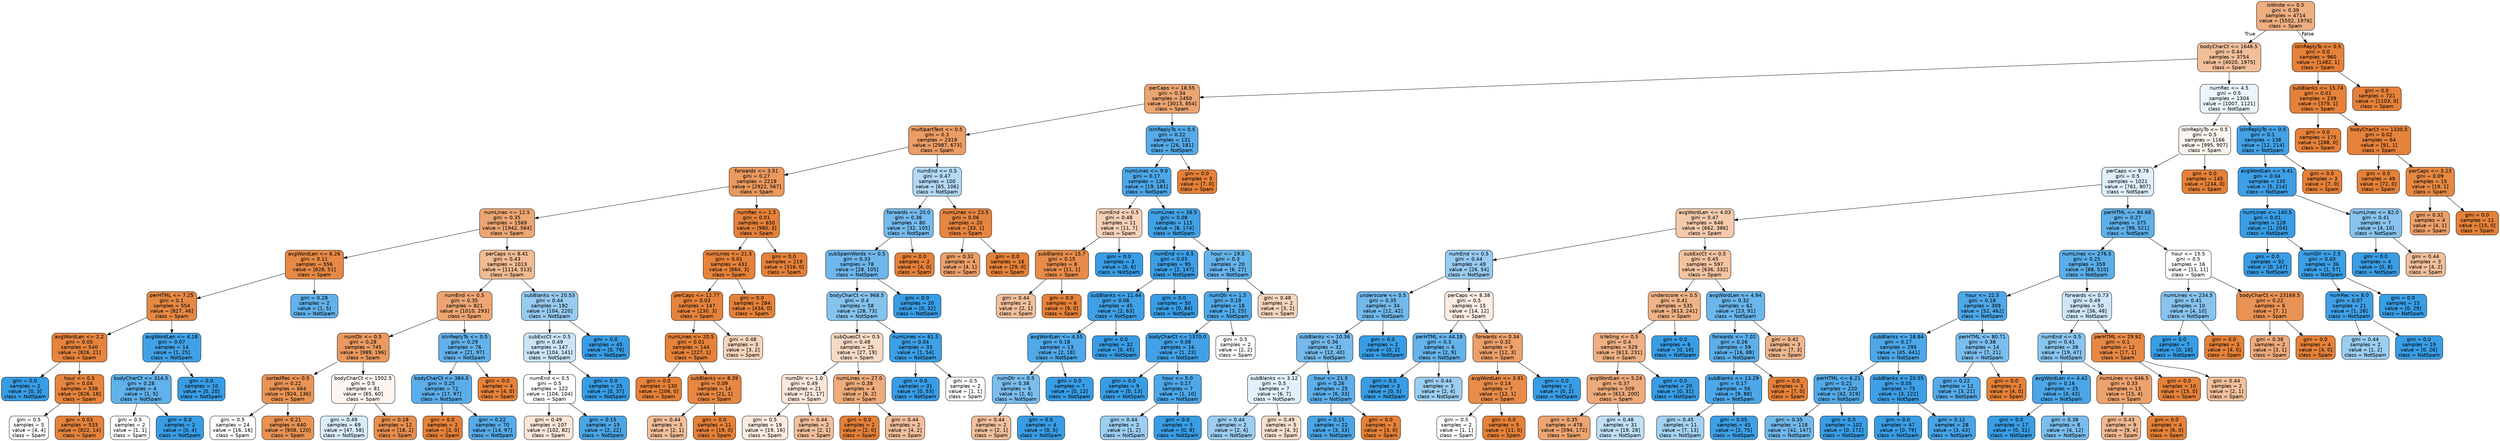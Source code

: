 digraph Tree {
node [shape=box, style="filled, rounded", color="black", fontname=helvetica] ;
edge [fontname=helvetica] ;
0 [label="isWrote <= 0.5\ngini = 0.39\nsamples = 4714\nvalue = [5502, 1976]\nclass = Spam", fillcolor="#eeae80"] ;
1 [label="bodyCharCt <= 1646.5\ngini = 0.44\nsamples = 3754\nvalue = [4020, 1975]\nclass = Spam", fillcolor="#f2bf9a"] ;
0 -> 1 [labeldistance=2.5, labelangle=45, headlabel="True"] ;
2 [label="perCaps <= 18.55\ngini = 0.34\nsamples = 2450\nvalue = [3013, 854]\nclass = Spam", fillcolor="#eca571"] ;
1 -> 2 ;
3 [label="multipartText <= 0.5\ngini = 0.3\nsamples = 2319\nvalue = [2987, 673]\nclass = Spam", fillcolor="#eb9d66"] ;
2 -> 3 ;
4 [label="forwards <= 3.51\ngini = 0.27\nsamples = 2219\nvalue = [2922, 567]\nclass = Spam", fillcolor="#ea995f"] ;
3 -> 4 ;
5 [label="numLines <= 12.5\ngini = 0.35\nsamples = 1569\nvalue = [1942, 564]\nclass = Spam", fillcolor="#eda673"] ;
4 -> 5 ;
6 [label="avgWordLen <= 6.26\ngini = 0.11\nsamples = 556\nvalue = [828, 51]\nclass = Spam", fillcolor="#e78945"] ;
5 -> 6 ;
7 [label="perHTML <= 7.25\ngini = 0.1\nsamples = 554\nvalue = [827, 46]\nclass = Spam", fillcolor="#e68844"] ;
6 -> 7 ;
8 [label="avgWordLen <= 2.2\ngini = 0.05\nsamples = 540\nvalue = [826, 21]\nclass = Spam", fillcolor="#e6843e"] ;
7 -> 8 ;
9 [label="gini = 0.0\nsamples = 2\nvalue = [0, 3]\nclass = NotSpam", fillcolor="#399de5"] ;
8 -> 9 ;
10 [label="hour <= 0.5\ngini = 0.04\nsamples = 538\nvalue = [826, 18]\nclass = Spam", fillcolor="#e6843d"] ;
8 -> 10 ;
11 [label="gini = 0.5\nsamples = 5\nvalue = [4, 4]\nclass = Spam", fillcolor="#ffffff"] ;
10 -> 11 ;
12 [label="gini = 0.03\nsamples = 533\nvalue = [822, 14]\nclass = Spam", fillcolor="#e5833c"] ;
10 -> 12 ;
13 [label="avgWordLen <= 4.18\ngini = 0.07\nsamples = 14\nvalue = [1, 25]\nclass = NotSpam", fillcolor="#41a1e6"] ;
7 -> 13 ;
14 [label="bodyCharCt <= 314.5\ngini = 0.28\nsamples = 4\nvalue = [1, 5]\nclass = NotSpam", fillcolor="#61b1ea"] ;
13 -> 14 ;
15 [label="gini = 0.5\nsamples = 2\nvalue = [1, 1]\nclass = Spam", fillcolor="#ffffff"] ;
14 -> 15 ;
16 [label="gini = 0.0\nsamples = 2\nvalue = [0, 4]\nclass = NotSpam", fillcolor="#399de5"] ;
14 -> 16 ;
17 [label="gini = 0.0\nsamples = 10\nvalue = [0, 20]\nclass = NotSpam", fillcolor="#399de5"] ;
13 -> 17 ;
18 [label="gini = 0.28\nsamples = 2\nvalue = [1, 5]\nclass = NotSpam", fillcolor="#61b1ea"] ;
6 -> 18 ;
19 [label="perCaps <= 8.41\ngini = 0.43\nsamples = 1013\nvalue = [1114, 513]\nclass = Spam", fillcolor="#f1bb94"] ;
5 -> 19 ;
20 [label="numEnd <= 0.5\ngini = 0.35\nsamples = 821\nvalue = [1010, 293]\nclass = Spam", fillcolor="#eda672"] ;
19 -> 20 ;
21 [label="numDlr <= 0.5\ngini = 0.28\nsamples = 745\nvalue = [989, 196]\nclass = Spam", fillcolor="#ea9a60"] ;
20 -> 21 ;
22 [label="sortedRec <= 0.5\ngini = 0.22\nsamples = 664\nvalue = [924, 136]\nclass = Spam", fillcolor="#e99456"] ;
21 -> 22 ;
23 [label="gini = 0.5\nsamples = 24\nvalue = [16, 16]\nclass = Spam", fillcolor="#ffffff"] ;
22 -> 23 ;
24 [label="gini = 0.21\nsamples = 640\nvalue = [908, 120]\nclass = Spam", fillcolor="#e89253"] ;
22 -> 24 ;
25 [label="bodyCharCt <= 1502.5\ngini = 0.5\nsamples = 81\nvalue = [65, 60]\nclass = Spam", fillcolor="#fdf5f0"] ;
21 -> 25 ;
26 [label="gini = 0.49\nsamples = 69\nvalue = [47, 58]\nclass = NotSpam", fillcolor="#d9ecfa"] ;
25 -> 26 ;
27 [label="gini = 0.18\nsamples = 12\nvalue = [18, 2]\nclass = Spam", fillcolor="#e88f4f"] ;
25 -> 27 ;
28 [label="isInReplyTo <= 0.5\ngini = 0.29\nsamples = 76\nvalue = [21, 97]\nclass = NotSpam", fillcolor="#64b2eb"] ;
20 -> 28 ;
29 [label="bodyCharCt <= 384.0\ngini = 0.25\nsamples = 72\nvalue = [17, 97]\nclass = NotSpam", fillcolor="#5caeea"] ;
28 -> 29 ;
30 [label="gini = 0.0\nsamples = 2\nvalue = [3, 0]\nclass = Spam", fillcolor="#e58139"] ;
29 -> 30 ;
31 [label="gini = 0.22\nsamples = 70\nvalue = [14, 97]\nclass = NotSpam", fillcolor="#56abe9"] ;
29 -> 31 ;
32 [label="gini = 0.0\nsamples = 4\nvalue = [4, 0]\nclass = Spam", fillcolor="#e58139"] ;
28 -> 32 ;
33 [label="subBlanks <= 20.53\ngini = 0.44\nsamples = 192\nvalue = [104, 220]\nclass = NotSpam", fillcolor="#97cbf1"] ;
19 -> 33 ;
34 [label="subExcCt <= 0.5\ngini = 0.49\nsamples = 147\nvalue = [104, 141]\nclass = NotSpam", fillcolor="#cbe5f8"] ;
33 -> 34 ;
35 [label="numEnd <= 0.5\ngini = 0.5\nsamples = 122\nvalue = [104, 104]\nclass = Spam", fillcolor="#ffffff"] ;
34 -> 35 ;
36 [label="gini = 0.49\nsamples = 107\nvalue = [102, 82]\nclass = Spam", fillcolor="#fae6d8"] ;
35 -> 36 ;
37 [label="gini = 0.15\nsamples = 15\nvalue = [2, 22]\nclass = NotSpam", fillcolor="#4ba6e7"] ;
35 -> 37 ;
38 [label="gini = 0.0\nsamples = 25\nvalue = [0, 37]\nclass = NotSpam", fillcolor="#399de5"] ;
34 -> 38 ;
39 [label="gini = 0.0\nsamples = 45\nvalue = [0, 79]\nclass = NotSpam", fillcolor="#399de5"] ;
33 -> 39 ;
40 [label="numRec <= 1.5\ngini = 0.01\nsamples = 650\nvalue = [980, 3]\nclass = Spam", fillcolor="#e5813a"] ;
4 -> 40 ;
41 [label="numLines <= 21.5\ngini = 0.01\nsamples = 431\nvalue = [664, 3]\nclass = Spam", fillcolor="#e5823a"] ;
40 -> 41 ;
42 [label="perCaps <= 12.77\ngini = 0.03\nsamples = 147\nvalue = [230, 3]\nclass = Spam", fillcolor="#e5833c"] ;
41 -> 42 ;
43 [label="numLines <= 20.5\ngini = 0.01\nsamples = 144\nvalue = [227, 1]\nclass = Spam", fillcolor="#e5823a"] ;
42 -> 43 ;
44 [label="gini = 0.0\nsamples = 130\nvalue = [206, 0]\nclass = Spam", fillcolor="#e58139"] ;
43 -> 44 ;
45 [label="subBlanks <= 8.39\ngini = 0.09\nsamples = 14\nvalue = [21, 1]\nclass = Spam", fillcolor="#e68742"] ;
43 -> 45 ;
46 [label="gini = 0.44\nsamples = 3\nvalue = [2, 1]\nclass = Spam", fillcolor="#f2c09c"] ;
45 -> 46 ;
47 [label="gini = 0.0\nsamples = 11\nvalue = [19, 0]\nclass = Spam", fillcolor="#e58139"] ;
45 -> 47 ;
48 [label="gini = 0.48\nsamples = 3\nvalue = [3, 2]\nclass = Spam", fillcolor="#f6d5bd"] ;
42 -> 48 ;
49 [label="gini = 0.0\nsamples = 284\nvalue = [434, 0]\nclass = Spam", fillcolor="#e58139"] ;
41 -> 49 ;
50 [label="gini = 0.0\nsamples = 219\nvalue = [316, 0]\nclass = Spam", fillcolor="#e58139"] ;
40 -> 50 ;
51 [label="numEnd <= 0.5\ngini = 0.47\nsamples = 100\nvalue = [65, 106]\nclass = NotSpam", fillcolor="#b2d9f5"] ;
3 -> 51 ;
52 [label="forwards <= 20.0\ngini = 0.36\nsamples = 80\nvalue = [32, 105]\nclass = NotSpam", fillcolor="#75bbed"] ;
51 -> 52 ;
53 [label="subSpamWords <= 0.5\ngini = 0.33\nsamples = 78\nvalue = [28, 105]\nclass = NotSpam", fillcolor="#6eb7ec"] ;
52 -> 53 ;
54 [label="bodyCharCt <= 968.5\ngini = 0.4\nsamples = 58\nvalue = [28, 73]\nclass = NotSpam", fillcolor="#85c3ef"] ;
53 -> 54 ;
55 [label="subQuesCt <= 0.5\ngini = 0.48\nsamples = 25\nvalue = [27, 19]\nclass = Spam", fillcolor="#f7dac4"] ;
54 -> 55 ;
56 [label="numDlr <= 1.0\ngini = 0.49\nsamples = 21\nvalue = [21, 17]\nclass = Spam", fillcolor="#fae7d9"] ;
55 -> 56 ;
57 [label="gini = 0.5\nsamples = 19\nvalue = [19, 16]\nclass = Spam", fillcolor="#fbebe0"] ;
56 -> 57 ;
58 [label="gini = 0.44\nsamples = 2\nvalue = [2, 1]\nclass = Spam", fillcolor="#f2c09c"] ;
56 -> 58 ;
59 [label="numLines <= 27.0\ngini = 0.38\nsamples = 4\nvalue = [6, 2]\nclass = Spam", fillcolor="#eeab7b"] ;
55 -> 59 ;
60 [label="gini = 0.0\nsamples = 2\nvalue = [2, 0]\nclass = Spam", fillcolor="#e58139"] ;
59 -> 60 ;
61 [label="gini = 0.44\nsamples = 2\nvalue = [4, 2]\nclass = Spam", fillcolor="#f2c09c"] ;
59 -> 61 ;
62 [label="numLines <= 61.5\ngini = 0.04\nsamples = 33\nvalue = [1, 54]\nclass = NotSpam", fillcolor="#3d9fe5"] ;
54 -> 62 ;
63 [label="gini = 0.0\nsamples = 31\nvalue = [0, 53]\nclass = NotSpam", fillcolor="#399de5"] ;
62 -> 63 ;
64 [label="gini = 0.5\nsamples = 2\nvalue = [1, 1]\nclass = Spam", fillcolor="#ffffff"] ;
62 -> 64 ;
65 [label="gini = 0.0\nsamples = 20\nvalue = [0, 32]\nclass = NotSpam", fillcolor="#399de5"] ;
53 -> 65 ;
66 [label="gini = 0.0\nsamples = 2\nvalue = [4, 0]\nclass = Spam", fillcolor="#e58139"] ;
52 -> 66 ;
67 [label="numLines <= 23.5\ngini = 0.06\nsamples = 20\nvalue = [33, 1]\nclass = Spam", fillcolor="#e6853f"] ;
51 -> 67 ;
68 [label="gini = 0.32\nsamples = 4\nvalue = [4, 1]\nclass = Spam", fillcolor="#eca06a"] ;
67 -> 68 ;
69 [label="gini = 0.0\nsamples = 16\nvalue = [29, 0]\nclass = Spam", fillcolor="#e58139"] ;
67 -> 69 ;
70 [label="isInReplyTo <= 0.5\ngini = 0.22\nsamples = 131\nvalue = [26, 181]\nclass = NotSpam", fillcolor="#55abe9"] ;
2 -> 70 ;
71 [label="numLines <= 9.0\ngini = 0.17\nsamples = 126\nvalue = [19, 181]\nclass = NotSpam", fillcolor="#4ea7e8"] ;
70 -> 71 ;
72 [label="numEnd <= 0.5\ngini = 0.48\nsamples = 11\nvalue = [11, 7]\nclass = Spam", fillcolor="#f6d1b7"] ;
71 -> 72 ;
73 [label="subBlanks <= 15.7\ngini = 0.15\nsamples = 8\nvalue = [11, 1]\nclass = Spam", fillcolor="#e78c4b"] ;
72 -> 73 ;
74 [label="gini = 0.44\nsamples = 2\nvalue = [2, 1]\nclass = Spam", fillcolor="#f2c09c"] ;
73 -> 74 ;
75 [label="gini = 0.0\nsamples = 6\nvalue = [9, 0]\nclass = Spam", fillcolor="#e58139"] ;
73 -> 75 ;
76 [label="gini = 0.0\nsamples = 3\nvalue = [0, 6]\nclass = NotSpam", fillcolor="#399de5"] ;
72 -> 76 ;
77 [label="numLines <= 38.5\ngini = 0.08\nsamples = 115\nvalue = [8, 174]\nclass = NotSpam", fillcolor="#42a2e6"] ;
71 -> 77 ;
78 [label="numEnd <= 0.5\ngini = 0.03\nsamples = 95\nvalue = [2, 147]\nclass = NotSpam", fillcolor="#3c9ee5"] ;
77 -> 78 ;
79 [label="subBlanks <= 11.44\ngini = 0.06\nsamples = 45\nvalue = [2, 63]\nclass = NotSpam", fillcolor="#3fa0e6"] ;
78 -> 79 ;
80 [label="avgWordLen <= 4.55\ngini = 0.18\nsamples = 13\nvalue = [2, 18]\nclass = NotSpam", fillcolor="#4fa8e8"] ;
79 -> 80 ;
81 [label="numDlr <= 0.5\ngini = 0.38\nsamples = 6\nvalue = [2, 6]\nclass = NotSpam", fillcolor="#7bbeee"] ;
80 -> 81 ;
82 [label="gini = 0.44\nsamples = 2\nvalue = [2, 1]\nclass = Spam", fillcolor="#f2c09c"] ;
81 -> 82 ;
83 [label="gini = 0.0\nsamples = 4\nvalue = [0, 5]\nclass = NotSpam", fillcolor="#399de5"] ;
81 -> 83 ;
84 [label="gini = 0.0\nsamples = 7\nvalue = [0, 12]\nclass = NotSpam", fillcolor="#399de5"] ;
80 -> 84 ;
85 [label="gini = 0.0\nsamples = 32\nvalue = [0, 45]\nclass = NotSpam", fillcolor="#399de5"] ;
79 -> 85 ;
86 [label="gini = 0.0\nsamples = 50\nvalue = [0, 84]\nclass = NotSpam", fillcolor="#399de5"] ;
78 -> 86 ;
87 [label="hour <= 19.5\ngini = 0.3\nsamples = 20\nvalue = [6, 27]\nclass = NotSpam", fillcolor="#65b3eb"] ;
77 -> 87 ;
88 [label="numDlr <= 1.5\ngini = 0.19\nsamples = 18\nvalue = [3, 25]\nclass = NotSpam", fillcolor="#51a9e8"] ;
87 -> 88 ;
89 [label="bodyCharCt <= 1370.0\ngini = 0.08\nsamples = 16\nvalue = [1, 23]\nclass = NotSpam", fillcolor="#42a1e6"] ;
88 -> 89 ;
90 [label="gini = 0.0\nsamples = 9\nvalue = [0, 13]\nclass = NotSpam", fillcolor="#399de5"] ;
89 -> 90 ;
91 [label="hour <= 5.0\ngini = 0.17\nsamples = 7\nvalue = [1, 10]\nclass = NotSpam", fillcolor="#4da7e8"] ;
89 -> 91 ;
92 [label="gini = 0.44\nsamples = 2\nvalue = [1, 2]\nclass = NotSpam", fillcolor="#9ccef2"] ;
91 -> 92 ;
93 [label="gini = 0.0\nsamples = 5\nvalue = [0, 8]\nclass = NotSpam", fillcolor="#399de5"] ;
91 -> 93 ;
94 [label="gini = 0.5\nsamples = 2\nvalue = [2, 2]\nclass = Spam", fillcolor="#ffffff"] ;
88 -> 94 ;
95 [label="gini = 0.48\nsamples = 2\nvalue = [3, 2]\nclass = Spam", fillcolor="#f6d5bd"] ;
87 -> 95 ;
96 [label="gini = 0.0\nsamples = 5\nvalue = [7, 0]\nclass = Spam", fillcolor="#e58139"] ;
70 -> 96 ;
97 [label="numRec <= 4.5\ngini = 0.5\nsamples = 1304\nvalue = [1007, 1121]\nclass = NotSpam", fillcolor="#ebf5fc"] ;
1 -> 97 ;
98 [label="isInReplyTo <= 0.5\ngini = 0.5\nsamples = 1166\nvalue = [995, 907]\nclass = Spam", fillcolor="#fdf4ed"] ;
97 -> 98 ;
99 [label="perCaps <= 9.78\ngini = 0.5\nsamples = 1021\nvalue = [761, 907]\nclass = NotSpam", fillcolor="#dfeffb"] ;
98 -> 99 ;
100 [label="avgWordLen <= 4.03\ngini = 0.47\nsamples = 646\nvalue = [662, 386]\nclass = Spam", fillcolor="#f4caac"] ;
99 -> 100 ;
101 [label="numEnd <= 0.5\ngini = 0.44\nsamples = 49\nvalue = [26, 54]\nclass = NotSpam", fillcolor="#98ccf2"] ;
100 -> 101 ;
102 [label="underscore <= 0.5\ngini = 0.35\nsamples = 34\nvalue = [12, 42]\nclass = NotSpam", fillcolor="#72b9ec"] ;
101 -> 102 ;
103 [label="subBlanks <= 10.36\ngini = 0.36\nsamples = 32\nvalue = [12, 40]\nclass = NotSpam", fillcolor="#74baed"] ;
102 -> 103 ;
104 [label="subBlanks <= 3.12\ngini = 0.5\nsamples = 7\nvalue = [6, 7]\nclass = NotSpam", fillcolor="#e3f1fb"] ;
103 -> 104 ;
105 [label="gini = 0.44\nsamples = 2\nvalue = [2, 4]\nclass = NotSpam", fillcolor="#9ccef2"] ;
104 -> 105 ;
106 [label="gini = 0.49\nsamples = 5\nvalue = [4, 3]\nclass = Spam", fillcolor="#f8e0ce"] ;
104 -> 106 ;
107 [label="hour <= 21.5\ngini = 0.26\nsamples = 25\nvalue = [6, 33]\nclass = NotSpam", fillcolor="#5dafea"] ;
103 -> 107 ;
108 [label="gini = 0.15\nsamples = 22\nvalue = [3, 33]\nclass = NotSpam", fillcolor="#4ba6e7"] ;
107 -> 108 ;
109 [label="gini = 0.0\nsamples = 3\nvalue = [3, 0]\nclass = Spam", fillcolor="#e58139"] ;
107 -> 109 ;
110 [label="gini = 0.0\nsamples = 2\nvalue = [0, 2]\nclass = NotSpam", fillcolor="#399de5"] ;
102 -> 110 ;
111 [label="perCaps <= 8.38\ngini = 0.5\nsamples = 15\nvalue = [14, 12]\nclass = Spam", fillcolor="#fbede3"] ;
101 -> 111 ;
112 [label="perHTML <= 44.18\ngini = 0.3\nsamples = 6\nvalue = [2, 9]\nclass = NotSpam", fillcolor="#65b3eb"] ;
111 -> 112 ;
113 [label="gini = 0.0\nsamples = 3\nvalue = [0, 5]\nclass = NotSpam", fillcolor="#399de5"] ;
112 -> 113 ;
114 [label="gini = 0.44\nsamples = 3\nvalue = [2, 4]\nclass = NotSpam", fillcolor="#9ccef2"] ;
112 -> 114 ;
115 [label="forwards <= 0.34\ngini = 0.32\nsamples = 9\nvalue = [12, 3]\nclass = Spam", fillcolor="#eca06a"] ;
111 -> 115 ;
116 [label="avgWordLen <= 3.91\ngini = 0.14\nsamples = 7\nvalue = [12, 1]\nclass = Spam", fillcolor="#e78c49"] ;
115 -> 116 ;
117 [label="gini = 0.5\nsamples = 2\nvalue = [1, 1]\nclass = Spam", fillcolor="#ffffff"] ;
116 -> 117 ;
118 [label="gini = 0.0\nsamples = 5\nvalue = [11, 0]\nclass = Spam", fillcolor="#e58139"] ;
116 -> 118 ;
119 [label="gini = 0.0\nsamples = 2\nvalue = [0, 2]\nclass = NotSpam", fillcolor="#399de5"] ;
115 -> 119 ;
120 [label="subExcCt <= 0.5\ngini = 0.45\nsamples = 597\nvalue = [636, 332]\nclass = Spam", fillcolor="#f3c3a0"] ;
100 -> 120 ;
121 [label="underscore <= 0.5\ngini = 0.41\nsamples = 535\nvalue = [613, 241]\nclass = Spam", fillcolor="#efb387"] ;
120 -> 121 ;
122 [label="isYelling <= 0.5\ngini = 0.4\nsamples = 529\nvalue = [613, 231]\nclass = Spam", fillcolor="#efb084"] ;
121 -> 122 ;
123 [label="avgWordLen <= 5.24\ngini = 0.37\nsamples = 509\nvalue = [613, 200]\nclass = Spam", fillcolor="#edaa7a"] ;
122 -> 123 ;
124 [label="gini = 0.35\nsamples = 478\nvalue = [594, 172]\nclass = Spam", fillcolor="#eda572"] ;
123 -> 124 ;
125 [label="gini = 0.48\nsamples = 31\nvalue = [19, 28]\nclass = NotSpam", fillcolor="#bfe0f7"] ;
123 -> 125 ;
126 [label="gini = 0.0\nsamples = 20\nvalue = [0, 31]\nclass = NotSpam", fillcolor="#399de5"] ;
122 -> 126 ;
127 [label="gini = 0.0\nsamples = 6\nvalue = [0, 10]\nclass = NotSpam", fillcolor="#399de5"] ;
121 -> 127 ;
128 [label="avgWordLen <= 4.94\ngini = 0.32\nsamples = 62\nvalue = [23, 91]\nclass = NotSpam", fillcolor="#6bb6ec"] ;
120 -> 128 ;
129 [label="forwards <= 7.02\ngini = 0.26\nsamples = 59\nvalue = [16, 88]\nclass = NotSpam", fillcolor="#5dafea"] ;
128 -> 129 ;
130 [label="subBlanks <= 13.29\ngini = 0.17\nsamples = 56\nvalue = [9, 88]\nclass = NotSpam", fillcolor="#4da7e8"] ;
129 -> 130 ;
131 [label="gini = 0.45\nsamples = 11\nvalue = [7, 13]\nclass = NotSpam", fillcolor="#a4d2f3"] ;
130 -> 131 ;
132 [label="gini = 0.05\nsamples = 45\nvalue = [2, 75]\nclass = NotSpam", fillcolor="#3ea0e6"] ;
130 -> 132 ;
133 [label="gini = 0.0\nsamples = 3\nvalue = [7, 0]\nclass = Spam", fillcolor="#e58139"] ;
129 -> 133 ;
134 [label="gini = 0.42\nsamples = 3\nvalue = [7, 3]\nclass = Spam", fillcolor="#f0b78e"] ;
128 -> 134 ;
135 [label="perHTML <= 84.68\ngini = 0.27\nsamples = 375\nvalue = [99, 521]\nclass = NotSpam", fillcolor="#5fb0ea"] ;
99 -> 135 ;
136 [label="numLines <= 276.5\ngini = 0.25\nsamples = 359\nvalue = [88, 510]\nclass = NotSpam", fillcolor="#5baee9"] ;
135 -> 136 ;
137 [label="hour <= 22.5\ngini = 0.18\nsamples = 309\nvalue = [52, 462]\nclass = NotSpam", fillcolor="#4fa8e8"] ;
136 -> 137 ;
138 [label="subBlanks <= 16.84\ngini = 0.17\nsamples = 295\nvalue = [45, 441]\nclass = NotSpam", fillcolor="#4da7e8"] ;
137 -> 138 ;
139 [label="perHTML <= 6.21\ngini = 0.21\nsamples = 220\nvalue = [42, 319]\nclass = NotSpam", fillcolor="#53aae8"] ;
138 -> 139 ;
140 [label="gini = 0.35\nsamples = 118\nvalue = [42, 147]\nclass = NotSpam", fillcolor="#72b9ec"] ;
139 -> 140 ;
141 [label="gini = 0.0\nsamples = 102\nvalue = [0, 172]\nclass = NotSpam", fillcolor="#399de5"] ;
139 -> 141 ;
142 [label="subBlanks <= 20.55\ngini = 0.05\nsamples = 75\nvalue = [3, 122]\nclass = NotSpam", fillcolor="#3e9fe6"] ;
138 -> 142 ;
143 [label="gini = 0.0\nsamples = 47\nvalue = [0, 79]\nclass = NotSpam", fillcolor="#399de5"] ;
142 -> 143 ;
144 [label="gini = 0.12\nsamples = 28\nvalue = [3, 43]\nclass = NotSpam", fillcolor="#47a4e7"] ;
142 -> 144 ;
145 [label="perHTML <= 80.71\ngini = 0.38\nsamples = 14\nvalue = [7, 21]\nclass = NotSpam", fillcolor="#7bbeee"] ;
137 -> 145 ;
146 [label="gini = 0.22\nsamples = 12\nvalue = [3, 21]\nclass = NotSpam", fillcolor="#55abe9"] ;
145 -> 146 ;
147 [label="gini = 0.0\nsamples = 2\nvalue = [4, 0]\nclass = Spam", fillcolor="#e58139"] ;
145 -> 147 ;
148 [label="forwards <= 0.73\ngini = 0.49\nsamples = 50\nvalue = [36, 48]\nclass = NotSpam", fillcolor="#cee6f8"] ;
136 -> 148 ;
149 [label="numEnd <= 0.5\ngini = 0.41\nsamples = 38\nvalue = [19, 47]\nclass = NotSpam", fillcolor="#89c5f0"] ;
148 -> 149 ;
150 [label="avgWordLen <= 4.42\ngini = 0.16\nsamples = 25\nvalue = [4, 43]\nclass = NotSpam", fillcolor="#4ba6e7"] ;
149 -> 150 ;
151 [label="gini = 0.0\nsamples = 17\nvalue = [0, 31]\nclass = NotSpam", fillcolor="#399de5"] ;
150 -> 151 ;
152 [label="gini = 0.38\nsamples = 8\nvalue = [4, 12]\nclass = NotSpam", fillcolor="#7bbeee"] ;
150 -> 152 ;
153 [label="numLines <= 646.5\ngini = 0.33\nsamples = 13\nvalue = [15, 4]\nclass = Spam", fillcolor="#eca36e"] ;
149 -> 153 ;
154 [label="gini = 0.43\nsamples = 9\nvalue = [9, 4]\nclass = Spam", fillcolor="#f1b991"] ;
153 -> 154 ;
155 [label="gini = 0.0\nsamples = 4\nvalue = [6, 0]\nclass = Spam", fillcolor="#e58139"] ;
153 -> 155 ;
156 [label="perHTML <= 29.92\ngini = 0.1\nsamples = 12\nvalue = [17, 1]\nclass = Spam", fillcolor="#e78845"] ;
148 -> 156 ;
157 [label="gini = 0.0\nsamples = 10\nvalue = [15, 0]\nclass = Spam", fillcolor="#e58139"] ;
156 -> 157 ;
158 [label="gini = 0.44\nsamples = 2\nvalue = [2, 1]\nclass = Spam", fillcolor="#f2c09c"] ;
156 -> 158 ;
159 [label="hour <= 15.5\ngini = 0.5\nsamples = 16\nvalue = [11, 11]\nclass = Spam", fillcolor="#ffffff"] ;
135 -> 159 ;
160 [label="numLines <= 234.5\ngini = 0.41\nsamples = 10\nvalue = [4, 10]\nclass = NotSpam", fillcolor="#88c4ef"] ;
159 -> 160 ;
161 [label="gini = 0.0\nsamples = 7\nvalue = [0, 10]\nclass = NotSpam", fillcolor="#399de5"] ;
160 -> 161 ;
162 [label="gini = 0.0\nsamples = 3\nvalue = [4, 0]\nclass = Spam", fillcolor="#e58139"] ;
160 -> 162 ;
163 [label="bodyCharCt <= 23169.5\ngini = 0.22\nsamples = 6\nvalue = [7, 1]\nclass = Spam", fillcolor="#e99355"] ;
159 -> 163 ;
164 [label="gini = 0.38\nsamples = 2\nvalue = [3, 1]\nclass = Spam", fillcolor="#eeab7b"] ;
163 -> 164 ;
165 [label="gini = 0.0\nsamples = 4\nvalue = [4, 0]\nclass = Spam", fillcolor="#e58139"] ;
163 -> 165 ;
166 [label="gini = 0.0\nsamples = 145\nvalue = [234, 0]\nclass = Spam", fillcolor="#e58139"] ;
98 -> 166 ;
167 [label="isInReplyTo <= 0.5\ngini = 0.1\nsamples = 138\nvalue = [12, 214]\nclass = NotSpam", fillcolor="#44a2e6"] ;
97 -> 167 ;
168 [label="avgWordLen <= 5.41\ngini = 0.04\nsamples = 135\nvalue = [5, 214]\nclass = NotSpam", fillcolor="#3e9fe6"] ;
167 -> 168 ;
169 [label="numLines <= 140.5\ngini = 0.01\nsamples = 128\nvalue = [1, 204]\nclass = NotSpam", fillcolor="#3a9de5"] ;
168 -> 169 ;
170 [label="gini = 0.0\nsamples = 92\nvalue = [0, 147]\nclass = NotSpam", fillcolor="#399de5"] ;
169 -> 170 ;
171 [label="numDlr <= 2.5\ngini = 0.03\nsamples = 36\nvalue = [1, 57]\nclass = NotSpam", fillcolor="#3c9fe5"] ;
169 -> 171 ;
172 [label="numRec <= 8.0\ngini = 0.07\nsamples = 21\nvalue = [1, 28]\nclass = NotSpam", fillcolor="#40a0e6"] ;
171 -> 172 ;
173 [label="gini = 0.44\nsamples = 2\nvalue = [1, 2]\nclass = NotSpam", fillcolor="#9ccef2"] ;
172 -> 173 ;
174 [label="gini = 0.0\nsamples = 19\nvalue = [0, 26]\nclass = NotSpam", fillcolor="#399de5"] ;
172 -> 174 ;
175 [label="gini = 0.0\nsamples = 15\nvalue = [0, 29]\nclass = NotSpam", fillcolor="#399de5"] ;
171 -> 175 ;
176 [label="numLines <= 82.0\ngini = 0.41\nsamples = 7\nvalue = [4, 10]\nclass = NotSpam", fillcolor="#88c4ef"] ;
168 -> 176 ;
177 [label="gini = 0.0\nsamples = 4\nvalue = [0, 8]\nclass = NotSpam", fillcolor="#399de5"] ;
176 -> 177 ;
178 [label="gini = 0.44\nsamples = 3\nvalue = [4, 2]\nclass = Spam", fillcolor="#f2c09c"] ;
176 -> 178 ;
179 [label="gini = 0.0\nsamples = 3\nvalue = [7, 0]\nclass = Spam", fillcolor="#e58139"] ;
167 -> 179 ;
180 [label="isInReplyTo <= 0.5\ngini = 0.0\nsamples = 960\nvalue = [1482, 1]\nclass = Spam", fillcolor="#e58139"] ;
0 -> 180 [labeldistance=2.5, labelangle=-45, headlabel="False"] ;
181 [label="subBlanks <= 15.74\ngini = 0.01\nsamples = 239\nvalue = [379, 1]\nclass = Spam", fillcolor="#e5813a"] ;
180 -> 181 ;
182 [label="gini = 0.0\nsamples = 175\nvalue = [288, 0]\nclass = Spam", fillcolor="#e58139"] ;
181 -> 182 ;
183 [label="bodyCharCt <= 1330.5\ngini = 0.02\nsamples = 64\nvalue = [91, 1]\nclass = Spam", fillcolor="#e5823b"] ;
181 -> 183 ;
184 [label="gini = 0.0\nsamples = 49\nvalue = [72, 0]\nclass = Spam", fillcolor="#e58139"] ;
183 -> 184 ;
185 [label="perCaps <= 3.23\ngini = 0.09\nsamples = 15\nvalue = [19, 1]\nclass = Spam", fillcolor="#e68843"] ;
183 -> 185 ;
186 [label="gini = 0.32\nsamples = 4\nvalue = [4, 1]\nclass = Spam", fillcolor="#eca06a"] ;
185 -> 186 ;
187 [label="gini = 0.0\nsamples = 11\nvalue = [15, 0]\nclass = Spam", fillcolor="#e58139"] ;
185 -> 187 ;
188 [label="gini = 0.0\nsamples = 721\nvalue = [1103, 0]\nclass = Spam", fillcolor="#e58139"] ;
180 -> 188 ;
}
